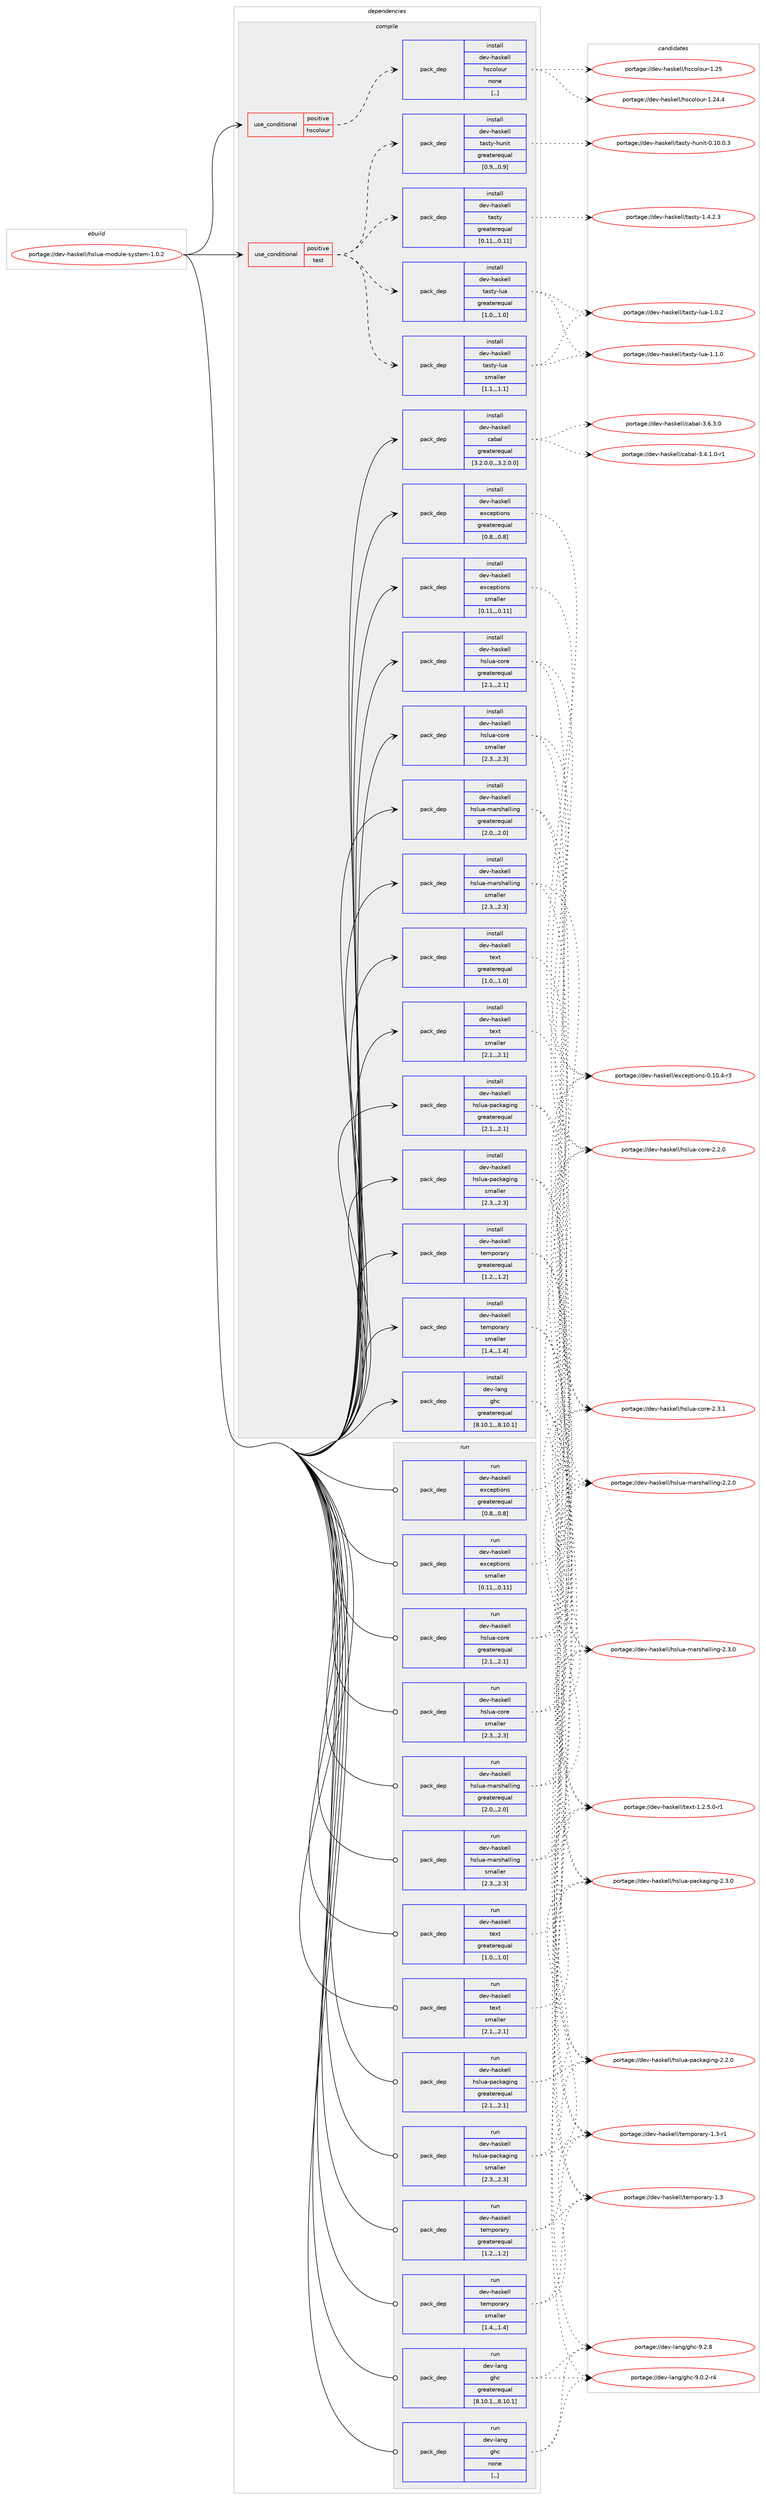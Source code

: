 digraph prolog {

# *************
# Graph options
# *************

newrank=true;
concentrate=true;
compound=true;
graph [rankdir=LR,fontname=Helvetica,fontsize=10,ranksep=1.5];#, ranksep=2.5, nodesep=0.2];
edge  [arrowhead=vee];
node  [fontname=Helvetica,fontsize=10];

# **********
# The ebuild
# **********

subgraph cluster_leftcol {
color=gray;
label=<<i>ebuild</i>>;
id [label="portage://dev-haskell/hslua-module-system-1.0.2", color=red, width=4, href="../dev-haskell/hslua-module-system-1.0.2.svg"];
}

# ****************
# The dependencies
# ****************

subgraph cluster_midcol {
color=gray;
label=<<i>dependencies</i>>;
subgraph cluster_compile {
fillcolor="#eeeeee";
style=filled;
label=<<i>compile</i>>;
subgraph cond20523 {
dependency81908 [label=<<TABLE BORDER="0" CELLBORDER="1" CELLSPACING="0" CELLPADDING="4"><TR><TD ROWSPAN="3" CELLPADDING="10">use_conditional</TD></TR><TR><TD>positive</TD></TR><TR><TD>hscolour</TD></TR></TABLE>>, shape=none, color=red];
subgraph pack60388 {
dependency81909 [label=<<TABLE BORDER="0" CELLBORDER="1" CELLSPACING="0" CELLPADDING="4" WIDTH="220"><TR><TD ROWSPAN="6" CELLPADDING="30">pack_dep</TD></TR><TR><TD WIDTH="110">install</TD></TR><TR><TD>dev-haskell</TD></TR><TR><TD>hscolour</TD></TR><TR><TD>none</TD></TR><TR><TD>[,,]</TD></TR></TABLE>>, shape=none, color=blue];
}
dependency81908:e -> dependency81909:w [weight=20,style="dashed",arrowhead="vee"];
}
id:e -> dependency81908:w [weight=20,style="solid",arrowhead="vee"];
subgraph cond20524 {
dependency81910 [label=<<TABLE BORDER="0" CELLBORDER="1" CELLSPACING="0" CELLPADDING="4"><TR><TD ROWSPAN="3" CELLPADDING="10">use_conditional</TD></TR><TR><TD>positive</TD></TR><TR><TD>test</TD></TR></TABLE>>, shape=none, color=red];
subgraph pack60389 {
dependency81911 [label=<<TABLE BORDER="0" CELLBORDER="1" CELLSPACING="0" CELLPADDING="4" WIDTH="220"><TR><TD ROWSPAN="6" CELLPADDING="30">pack_dep</TD></TR><TR><TD WIDTH="110">install</TD></TR><TR><TD>dev-haskell</TD></TR><TR><TD>tasty</TD></TR><TR><TD>greaterequal</TD></TR><TR><TD>[0.11,,,0.11]</TD></TR></TABLE>>, shape=none, color=blue];
}
dependency81910:e -> dependency81911:w [weight=20,style="dashed",arrowhead="vee"];
subgraph pack60390 {
dependency81912 [label=<<TABLE BORDER="0" CELLBORDER="1" CELLSPACING="0" CELLPADDING="4" WIDTH="220"><TR><TD ROWSPAN="6" CELLPADDING="30">pack_dep</TD></TR><TR><TD WIDTH="110">install</TD></TR><TR><TD>dev-haskell</TD></TR><TR><TD>tasty-hunit</TD></TR><TR><TD>greaterequal</TD></TR><TR><TD>[0.9,,,0.9]</TD></TR></TABLE>>, shape=none, color=blue];
}
dependency81910:e -> dependency81912:w [weight=20,style="dashed",arrowhead="vee"];
subgraph pack60391 {
dependency81913 [label=<<TABLE BORDER="0" CELLBORDER="1" CELLSPACING="0" CELLPADDING="4" WIDTH="220"><TR><TD ROWSPAN="6" CELLPADDING="30">pack_dep</TD></TR><TR><TD WIDTH="110">install</TD></TR><TR><TD>dev-haskell</TD></TR><TR><TD>tasty-lua</TD></TR><TR><TD>greaterequal</TD></TR><TR><TD>[1.0,,,1.0]</TD></TR></TABLE>>, shape=none, color=blue];
}
dependency81910:e -> dependency81913:w [weight=20,style="dashed",arrowhead="vee"];
subgraph pack60392 {
dependency81914 [label=<<TABLE BORDER="0" CELLBORDER="1" CELLSPACING="0" CELLPADDING="4" WIDTH="220"><TR><TD ROWSPAN="6" CELLPADDING="30">pack_dep</TD></TR><TR><TD WIDTH="110">install</TD></TR><TR><TD>dev-haskell</TD></TR><TR><TD>tasty-lua</TD></TR><TR><TD>smaller</TD></TR><TR><TD>[1.1,,,1.1]</TD></TR></TABLE>>, shape=none, color=blue];
}
dependency81910:e -> dependency81914:w [weight=20,style="dashed",arrowhead="vee"];
}
id:e -> dependency81910:w [weight=20,style="solid",arrowhead="vee"];
subgraph pack60393 {
dependency81915 [label=<<TABLE BORDER="0" CELLBORDER="1" CELLSPACING="0" CELLPADDING="4" WIDTH="220"><TR><TD ROWSPAN="6" CELLPADDING="30">pack_dep</TD></TR><TR><TD WIDTH="110">install</TD></TR><TR><TD>dev-haskell</TD></TR><TR><TD>cabal</TD></TR><TR><TD>greaterequal</TD></TR><TR><TD>[3.2.0.0,,,3.2.0.0]</TD></TR></TABLE>>, shape=none, color=blue];
}
id:e -> dependency81915:w [weight=20,style="solid",arrowhead="vee"];
subgraph pack60394 {
dependency81916 [label=<<TABLE BORDER="0" CELLBORDER="1" CELLSPACING="0" CELLPADDING="4" WIDTH="220"><TR><TD ROWSPAN="6" CELLPADDING="30">pack_dep</TD></TR><TR><TD WIDTH="110">install</TD></TR><TR><TD>dev-haskell</TD></TR><TR><TD>exceptions</TD></TR><TR><TD>greaterequal</TD></TR><TR><TD>[0.8,,,0.8]</TD></TR></TABLE>>, shape=none, color=blue];
}
id:e -> dependency81916:w [weight=20,style="solid",arrowhead="vee"];
subgraph pack60395 {
dependency81917 [label=<<TABLE BORDER="0" CELLBORDER="1" CELLSPACING="0" CELLPADDING="4" WIDTH="220"><TR><TD ROWSPAN="6" CELLPADDING="30">pack_dep</TD></TR><TR><TD WIDTH="110">install</TD></TR><TR><TD>dev-haskell</TD></TR><TR><TD>exceptions</TD></TR><TR><TD>smaller</TD></TR><TR><TD>[0.11,,,0.11]</TD></TR></TABLE>>, shape=none, color=blue];
}
id:e -> dependency81917:w [weight=20,style="solid",arrowhead="vee"];
subgraph pack60396 {
dependency81918 [label=<<TABLE BORDER="0" CELLBORDER="1" CELLSPACING="0" CELLPADDING="4" WIDTH="220"><TR><TD ROWSPAN="6" CELLPADDING="30">pack_dep</TD></TR><TR><TD WIDTH="110">install</TD></TR><TR><TD>dev-haskell</TD></TR><TR><TD>hslua-core</TD></TR><TR><TD>greaterequal</TD></TR><TR><TD>[2.1,,,2.1]</TD></TR></TABLE>>, shape=none, color=blue];
}
id:e -> dependency81918:w [weight=20,style="solid",arrowhead="vee"];
subgraph pack60397 {
dependency81919 [label=<<TABLE BORDER="0" CELLBORDER="1" CELLSPACING="0" CELLPADDING="4" WIDTH="220"><TR><TD ROWSPAN="6" CELLPADDING="30">pack_dep</TD></TR><TR><TD WIDTH="110">install</TD></TR><TR><TD>dev-haskell</TD></TR><TR><TD>hslua-core</TD></TR><TR><TD>smaller</TD></TR><TR><TD>[2.3,,,2.3]</TD></TR></TABLE>>, shape=none, color=blue];
}
id:e -> dependency81919:w [weight=20,style="solid",arrowhead="vee"];
subgraph pack60398 {
dependency81920 [label=<<TABLE BORDER="0" CELLBORDER="1" CELLSPACING="0" CELLPADDING="4" WIDTH="220"><TR><TD ROWSPAN="6" CELLPADDING="30">pack_dep</TD></TR><TR><TD WIDTH="110">install</TD></TR><TR><TD>dev-haskell</TD></TR><TR><TD>hslua-marshalling</TD></TR><TR><TD>greaterequal</TD></TR><TR><TD>[2.0,,,2.0]</TD></TR></TABLE>>, shape=none, color=blue];
}
id:e -> dependency81920:w [weight=20,style="solid",arrowhead="vee"];
subgraph pack60399 {
dependency81921 [label=<<TABLE BORDER="0" CELLBORDER="1" CELLSPACING="0" CELLPADDING="4" WIDTH="220"><TR><TD ROWSPAN="6" CELLPADDING="30">pack_dep</TD></TR><TR><TD WIDTH="110">install</TD></TR><TR><TD>dev-haskell</TD></TR><TR><TD>hslua-marshalling</TD></TR><TR><TD>smaller</TD></TR><TR><TD>[2.3,,,2.3]</TD></TR></TABLE>>, shape=none, color=blue];
}
id:e -> dependency81921:w [weight=20,style="solid",arrowhead="vee"];
subgraph pack60400 {
dependency81922 [label=<<TABLE BORDER="0" CELLBORDER="1" CELLSPACING="0" CELLPADDING="4" WIDTH="220"><TR><TD ROWSPAN="6" CELLPADDING="30">pack_dep</TD></TR><TR><TD WIDTH="110">install</TD></TR><TR><TD>dev-haskell</TD></TR><TR><TD>hslua-packaging</TD></TR><TR><TD>greaterequal</TD></TR><TR><TD>[2.1,,,2.1]</TD></TR></TABLE>>, shape=none, color=blue];
}
id:e -> dependency81922:w [weight=20,style="solid",arrowhead="vee"];
subgraph pack60401 {
dependency81923 [label=<<TABLE BORDER="0" CELLBORDER="1" CELLSPACING="0" CELLPADDING="4" WIDTH="220"><TR><TD ROWSPAN="6" CELLPADDING="30">pack_dep</TD></TR><TR><TD WIDTH="110">install</TD></TR><TR><TD>dev-haskell</TD></TR><TR><TD>hslua-packaging</TD></TR><TR><TD>smaller</TD></TR><TR><TD>[2.3,,,2.3]</TD></TR></TABLE>>, shape=none, color=blue];
}
id:e -> dependency81923:w [weight=20,style="solid",arrowhead="vee"];
subgraph pack60402 {
dependency81924 [label=<<TABLE BORDER="0" CELLBORDER="1" CELLSPACING="0" CELLPADDING="4" WIDTH="220"><TR><TD ROWSPAN="6" CELLPADDING="30">pack_dep</TD></TR><TR><TD WIDTH="110">install</TD></TR><TR><TD>dev-haskell</TD></TR><TR><TD>temporary</TD></TR><TR><TD>greaterequal</TD></TR><TR><TD>[1.2,,,1.2]</TD></TR></TABLE>>, shape=none, color=blue];
}
id:e -> dependency81924:w [weight=20,style="solid",arrowhead="vee"];
subgraph pack60403 {
dependency81925 [label=<<TABLE BORDER="0" CELLBORDER="1" CELLSPACING="0" CELLPADDING="4" WIDTH="220"><TR><TD ROWSPAN="6" CELLPADDING="30">pack_dep</TD></TR><TR><TD WIDTH="110">install</TD></TR><TR><TD>dev-haskell</TD></TR><TR><TD>temporary</TD></TR><TR><TD>smaller</TD></TR><TR><TD>[1.4,,,1.4]</TD></TR></TABLE>>, shape=none, color=blue];
}
id:e -> dependency81925:w [weight=20,style="solid",arrowhead="vee"];
subgraph pack60404 {
dependency81926 [label=<<TABLE BORDER="0" CELLBORDER="1" CELLSPACING="0" CELLPADDING="4" WIDTH="220"><TR><TD ROWSPAN="6" CELLPADDING="30">pack_dep</TD></TR><TR><TD WIDTH="110">install</TD></TR><TR><TD>dev-haskell</TD></TR><TR><TD>text</TD></TR><TR><TD>greaterequal</TD></TR><TR><TD>[1.0,,,1.0]</TD></TR></TABLE>>, shape=none, color=blue];
}
id:e -> dependency81926:w [weight=20,style="solid",arrowhead="vee"];
subgraph pack60405 {
dependency81927 [label=<<TABLE BORDER="0" CELLBORDER="1" CELLSPACING="0" CELLPADDING="4" WIDTH="220"><TR><TD ROWSPAN="6" CELLPADDING="30">pack_dep</TD></TR><TR><TD WIDTH="110">install</TD></TR><TR><TD>dev-haskell</TD></TR><TR><TD>text</TD></TR><TR><TD>smaller</TD></TR><TR><TD>[2.1,,,2.1]</TD></TR></TABLE>>, shape=none, color=blue];
}
id:e -> dependency81927:w [weight=20,style="solid",arrowhead="vee"];
subgraph pack60406 {
dependency81928 [label=<<TABLE BORDER="0" CELLBORDER="1" CELLSPACING="0" CELLPADDING="4" WIDTH="220"><TR><TD ROWSPAN="6" CELLPADDING="30">pack_dep</TD></TR><TR><TD WIDTH="110">install</TD></TR><TR><TD>dev-lang</TD></TR><TR><TD>ghc</TD></TR><TR><TD>greaterequal</TD></TR><TR><TD>[8.10.1,,,8.10.1]</TD></TR></TABLE>>, shape=none, color=blue];
}
id:e -> dependency81928:w [weight=20,style="solid",arrowhead="vee"];
}
subgraph cluster_compileandrun {
fillcolor="#eeeeee";
style=filled;
label=<<i>compile and run</i>>;
}
subgraph cluster_run {
fillcolor="#eeeeee";
style=filled;
label=<<i>run</i>>;
subgraph pack60407 {
dependency81929 [label=<<TABLE BORDER="0" CELLBORDER="1" CELLSPACING="0" CELLPADDING="4" WIDTH="220"><TR><TD ROWSPAN="6" CELLPADDING="30">pack_dep</TD></TR><TR><TD WIDTH="110">run</TD></TR><TR><TD>dev-haskell</TD></TR><TR><TD>exceptions</TD></TR><TR><TD>greaterequal</TD></TR><TR><TD>[0.8,,,0.8]</TD></TR></TABLE>>, shape=none, color=blue];
}
id:e -> dependency81929:w [weight=20,style="solid",arrowhead="odot"];
subgraph pack60408 {
dependency81930 [label=<<TABLE BORDER="0" CELLBORDER="1" CELLSPACING="0" CELLPADDING="4" WIDTH="220"><TR><TD ROWSPAN="6" CELLPADDING="30">pack_dep</TD></TR><TR><TD WIDTH="110">run</TD></TR><TR><TD>dev-haskell</TD></TR><TR><TD>exceptions</TD></TR><TR><TD>smaller</TD></TR><TR><TD>[0.11,,,0.11]</TD></TR></TABLE>>, shape=none, color=blue];
}
id:e -> dependency81930:w [weight=20,style="solid",arrowhead="odot"];
subgraph pack60409 {
dependency81931 [label=<<TABLE BORDER="0" CELLBORDER="1" CELLSPACING="0" CELLPADDING="4" WIDTH="220"><TR><TD ROWSPAN="6" CELLPADDING="30">pack_dep</TD></TR><TR><TD WIDTH="110">run</TD></TR><TR><TD>dev-haskell</TD></TR><TR><TD>hslua-core</TD></TR><TR><TD>greaterequal</TD></TR><TR><TD>[2.1,,,2.1]</TD></TR></TABLE>>, shape=none, color=blue];
}
id:e -> dependency81931:w [weight=20,style="solid",arrowhead="odot"];
subgraph pack60410 {
dependency81932 [label=<<TABLE BORDER="0" CELLBORDER="1" CELLSPACING="0" CELLPADDING="4" WIDTH="220"><TR><TD ROWSPAN="6" CELLPADDING="30">pack_dep</TD></TR><TR><TD WIDTH="110">run</TD></TR><TR><TD>dev-haskell</TD></TR><TR><TD>hslua-core</TD></TR><TR><TD>smaller</TD></TR><TR><TD>[2.3,,,2.3]</TD></TR></TABLE>>, shape=none, color=blue];
}
id:e -> dependency81932:w [weight=20,style="solid",arrowhead="odot"];
subgraph pack60411 {
dependency81933 [label=<<TABLE BORDER="0" CELLBORDER="1" CELLSPACING="0" CELLPADDING="4" WIDTH="220"><TR><TD ROWSPAN="6" CELLPADDING="30">pack_dep</TD></TR><TR><TD WIDTH="110">run</TD></TR><TR><TD>dev-haskell</TD></TR><TR><TD>hslua-marshalling</TD></TR><TR><TD>greaterequal</TD></TR><TR><TD>[2.0,,,2.0]</TD></TR></TABLE>>, shape=none, color=blue];
}
id:e -> dependency81933:w [weight=20,style="solid",arrowhead="odot"];
subgraph pack60412 {
dependency81934 [label=<<TABLE BORDER="0" CELLBORDER="1" CELLSPACING="0" CELLPADDING="4" WIDTH="220"><TR><TD ROWSPAN="6" CELLPADDING="30">pack_dep</TD></TR><TR><TD WIDTH="110">run</TD></TR><TR><TD>dev-haskell</TD></TR><TR><TD>hslua-marshalling</TD></TR><TR><TD>smaller</TD></TR><TR><TD>[2.3,,,2.3]</TD></TR></TABLE>>, shape=none, color=blue];
}
id:e -> dependency81934:w [weight=20,style="solid",arrowhead="odot"];
subgraph pack60413 {
dependency81935 [label=<<TABLE BORDER="0" CELLBORDER="1" CELLSPACING="0" CELLPADDING="4" WIDTH="220"><TR><TD ROWSPAN="6" CELLPADDING="30">pack_dep</TD></TR><TR><TD WIDTH="110">run</TD></TR><TR><TD>dev-haskell</TD></TR><TR><TD>hslua-packaging</TD></TR><TR><TD>greaterequal</TD></TR><TR><TD>[2.1,,,2.1]</TD></TR></TABLE>>, shape=none, color=blue];
}
id:e -> dependency81935:w [weight=20,style="solid",arrowhead="odot"];
subgraph pack60414 {
dependency81936 [label=<<TABLE BORDER="0" CELLBORDER="1" CELLSPACING="0" CELLPADDING="4" WIDTH="220"><TR><TD ROWSPAN="6" CELLPADDING="30">pack_dep</TD></TR><TR><TD WIDTH="110">run</TD></TR><TR><TD>dev-haskell</TD></TR><TR><TD>hslua-packaging</TD></TR><TR><TD>smaller</TD></TR><TR><TD>[2.3,,,2.3]</TD></TR></TABLE>>, shape=none, color=blue];
}
id:e -> dependency81936:w [weight=20,style="solid",arrowhead="odot"];
subgraph pack60415 {
dependency81937 [label=<<TABLE BORDER="0" CELLBORDER="1" CELLSPACING="0" CELLPADDING="4" WIDTH="220"><TR><TD ROWSPAN="6" CELLPADDING="30">pack_dep</TD></TR><TR><TD WIDTH="110">run</TD></TR><TR><TD>dev-haskell</TD></TR><TR><TD>temporary</TD></TR><TR><TD>greaterequal</TD></TR><TR><TD>[1.2,,,1.2]</TD></TR></TABLE>>, shape=none, color=blue];
}
id:e -> dependency81937:w [weight=20,style="solid",arrowhead="odot"];
subgraph pack60416 {
dependency81938 [label=<<TABLE BORDER="0" CELLBORDER="1" CELLSPACING="0" CELLPADDING="4" WIDTH="220"><TR><TD ROWSPAN="6" CELLPADDING="30">pack_dep</TD></TR><TR><TD WIDTH="110">run</TD></TR><TR><TD>dev-haskell</TD></TR><TR><TD>temporary</TD></TR><TR><TD>smaller</TD></TR><TR><TD>[1.4,,,1.4]</TD></TR></TABLE>>, shape=none, color=blue];
}
id:e -> dependency81938:w [weight=20,style="solid",arrowhead="odot"];
subgraph pack60417 {
dependency81939 [label=<<TABLE BORDER="0" CELLBORDER="1" CELLSPACING="0" CELLPADDING="4" WIDTH="220"><TR><TD ROWSPAN="6" CELLPADDING="30">pack_dep</TD></TR><TR><TD WIDTH="110">run</TD></TR><TR><TD>dev-haskell</TD></TR><TR><TD>text</TD></TR><TR><TD>greaterequal</TD></TR><TR><TD>[1.0,,,1.0]</TD></TR></TABLE>>, shape=none, color=blue];
}
id:e -> dependency81939:w [weight=20,style="solid",arrowhead="odot"];
subgraph pack60418 {
dependency81940 [label=<<TABLE BORDER="0" CELLBORDER="1" CELLSPACING="0" CELLPADDING="4" WIDTH="220"><TR><TD ROWSPAN="6" CELLPADDING="30">pack_dep</TD></TR><TR><TD WIDTH="110">run</TD></TR><TR><TD>dev-haskell</TD></TR><TR><TD>text</TD></TR><TR><TD>smaller</TD></TR><TR><TD>[2.1,,,2.1]</TD></TR></TABLE>>, shape=none, color=blue];
}
id:e -> dependency81940:w [weight=20,style="solid",arrowhead="odot"];
subgraph pack60419 {
dependency81941 [label=<<TABLE BORDER="0" CELLBORDER="1" CELLSPACING="0" CELLPADDING="4" WIDTH="220"><TR><TD ROWSPAN="6" CELLPADDING="30">pack_dep</TD></TR><TR><TD WIDTH="110">run</TD></TR><TR><TD>dev-lang</TD></TR><TR><TD>ghc</TD></TR><TR><TD>greaterequal</TD></TR><TR><TD>[8.10.1,,,8.10.1]</TD></TR></TABLE>>, shape=none, color=blue];
}
id:e -> dependency81941:w [weight=20,style="solid",arrowhead="odot"];
subgraph pack60420 {
dependency81942 [label=<<TABLE BORDER="0" CELLBORDER="1" CELLSPACING="0" CELLPADDING="4" WIDTH="220"><TR><TD ROWSPAN="6" CELLPADDING="30">pack_dep</TD></TR><TR><TD WIDTH="110">run</TD></TR><TR><TD>dev-lang</TD></TR><TR><TD>ghc</TD></TR><TR><TD>none</TD></TR><TR><TD>[,,]</TD></TR></TABLE>>, shape=none, color=blue];
}
id:e -> dependency81942:w [weight=20,style="solid",arrowhead="odot"];
}
}

# **************
# The candidates
# **************

subgraph cluster_choices {
rank=same;
color=gray;
label=<<i>candidates</i>>;

subgraph choice60388 {
color=black;
nodesep=1;
choice100101118451049711510710110810847104115991111081111171144549465053 [label="portage://dev-haskell/hscolour-1.25", color=red, width=4,href="../dev-haskell/hscolour-1.25.svg"];
choice1001011184510497115107101108108471041159911110811111711445494650524652 [label="portage://dev-haskell/hscolour-1.24.4", color=red, width=4,href="../dev-haskell/hscolour-1.24.4.svg"];
dependency81909:e -> choice100101118451049711510710110810847104115991111081111171144549465053:w [style=dotted,weight="100"];
dependency81909:e -> choice1001011184510497115107101108108471041159911110811111711445494650524652:w [style=dotted,weight="100"];
}
subgraph choice60389 {
color=black;
nodesep=1;
choice100101118451049711510710110810847116971151161214549465246504651 [label="portage://dev-haskell/tasty-1.4.2.3", color=red, width=4,href="../dev-haskell/tasty-1.4.2.3.svg"];
dependency81911:e -> choice100101118451049711510710110810847116971151161214549465246504651:w [style=dotted,weight="100"];
}
subgraph choice60390 {
color=black;
nodesep=1;
choice1001011184510497115107101108108471169711511612145104117110105116454846494846484651 [label="portage://dev-haskell/tasty-hunit-0.10.0.3", color=red, width=4,href="../dev-haskell/tasty-hunit-0.10.0.3.svg"];
dependency81912:e -> choice1001011184510497115107101108108471169711511612145104117110105116454846494846484651:w [style=dotted,weight="100"];
}
subgraph choice60391 {
color=black;
nodesep=1;
choice100101118451049711510710110810847116971151161214510811797454946494648 [label="portage://dev-haskell/tasty-lua-1.1.0", color=red, width=4,href="../dev-haskell/tasty-lua-1.1.0.svg"];
choice100101118451049711510710110810847116971151161214510811797454946484650 [label="portage://dev-haskell/tasty-lua-1.0.2", color=red, width=4,href="../dev-haskell/tasty-lua-1.0.2.svg"];
dependency81913:e -> choice100101118451049711510710110810847116971151161214510811797454946494648:w [style=dotted,weight="100"];
dependency81913:e -> choice100101118451049711510710110810847116971151161214510811797454946484650:w [style=dotted,weight="100"];
}
subgraph choice60392 {
color=black;
nodesep=1;
choice100101118451049711510710110810847116971151161214510811797454946494648 [label="portage://dev-haskell/tasty-lua-1.1.0", color=red, width=4,href="../dev-haskell/tasty-lua-1.1.0.svg"];
choice100101118451049711510710110810847116971151161214510811797454946484650 [label="portage://dev-haskell/tasty-lua-1.0.2", color=red, width=4,href="../dev-haskell/tasty-lua-1.0.2.svg"];
dependency81914:e -> choice100101118451049711510710110810847116971151161214510811797454946494648:w [style=dotted,weight="100"];
dependency81914:e -> choice100101118451049711510710110810847116971151161214510811797454946484650:w [style=dotted,weight="100"];
}
subgraph choice60393 {
color=black;
nodesep=1;
choice100101118451049711510710110810847999798971084551465446514648 [label="portage://dev-haskell/cabal-3.6.3.0", color=red, width=4,href="../dev-haskell/cabal-3.6.3.0.svg"];
choice1001011184510497115107101108108479997989710845514652464946484511449 [label="portage://dev-haskell/cabal-3.4.1.0-r1", color=red, width=4,href="../dev-haskell/cabal-3.4.1.0-r1.svg"];
dependency81915:e -> choice100101118451049711510710110810847999798971084551465446514648:w [style=dotted,weight="100"];
dependency81915:e -> choice1001011184510497115107101108108479997989710845514652464946484511449:w [style=dotted,weight="100"];
}
subgraph choice60394 {
color=black;
nodesep=1;
choice10010111845104971151071011081084710112099101112116105111110115454846494846524511451 [label="portage://dev-haskell/exceptions-0.10.4-r3", color=red, width=4,href="../dev-haskell/exceptions-0.10.4-r3.svg"];
dependency81916:e -> choice10010111845104971151071011081084710112099101112116105111110115454846494846524511451:w [style=dotted,weight="100"];
}
subgraph choice60395 {
color=black;
nodesep=1;
choice10010111845104971151071011081084710112099101112116105111110115454846494846524511451 [label="portage://dev-haskell/exceptions-0.10.4-r3", color=red, width=4,href="../dev-haskell/exceptions-0.10.4-r3.svg"];
dependency81917:e -> choice10010111845104971151071011081084710112099101112116105111110115454846494846524511451:w [style=dotted,weight="100"];
}
subgraph choice60396 {
color=black;
nodesep=1;
choice100101118451049711510710110810847104115108117974599111114101455046514649 [label="portage://dev-haskell/hslua-core-2.3.1", color=red, width=4,href="../dev-haskell/hslua-core-2.3.1.svg"];
choice100101118451049711510710110810847104115108117974599111114101455046504648 [label="portage://dev-haskell/hslua-core-2.2.0", color=red, width=4,href="../dev-haskell/hslua-core-2.2.0.svg"];
dependency81918:e -> choice100101118451049711510710110810847104115108117974599111114101455046514649:w [style=dotted,weight="100"];
dependency81918:e -> choice100101118451049711510710110810847104115108117974599111114101455046504648:w [style=dotted,weight="100"];
}
subgraph choice60397 {
color=black;
nodesep=1;
choice100101118451049711510710110810847104115108117974599111114101455046514649 [label="portage://dev-haskell/hslua-core-2.3.1", color=red, width=4,href="../dev-haskell/hslua-core-2.3.1.svg"];
choice100101118451049711510710110810847104115108117974599111114101455046504648 [label="portage://dev-haskell/hslua-core-2.2.0", color=red, width=4,href="../dev-haskell/hslua-core-2.2.0.svg"];
dependency81919:e -> choice100101118451049711510710110810847104115108117974599111114101455046514649:w [style=dotted,weight="100"];
dependency81919:e -> choice100101118451049711510710110810847104115108117974599111114101455046504648:w [style=dotted,weight="100"];
}
subgraph choice60398 {
color=black;
nodesep=1;
choice10010111845104971151071011081084710411510811797451099711411510497108108105110103455046514648 [label="portage://dev-haskell/hslua-marshalling-2.3.0", color=red, width=4,href="../dev-haskell/hslua-marshalling-2.3.0.svg"];
choice10010111845104971151071011081084710411510811797451099711411510497108108105110103455046504648 [label="portage://dev-haskell/hslua-marshalling-2.2.0", color=red, width=4,href="../dev-haskell/hslua-marshalling-2.2.0.svg"];
dependency81920:e -> choice10010111845104971151071011081084710411510811797451099711411510497108108105110103455046514648:w [style=dotted,weight="100"];
dependency81920:e -> choice10010111845104971151071011081084710411510811797451099711411510497108108105110103455046504648:w [style=dotted,weight="100"];
}
subgraph choice60399 {
color=black;
nodesep=1;
choice10010111845104971151071011081084710411510811797451099711411510497108108105110103455046514648 [label="portage://dev-haskell/hslua-marshalling-2.3.0", color=red, width=4,href="../dev-haskell/hslua-marshalling-2.3.0.svg"];
choice10010111845104971151071011081084710411510811797451099711411510497108108105110103455046504648 [label="portage://dev-haskell/hslua-marshalling-2.2.0", color=red, width=4,href="../dev-haskell/hslua-marshalling-2.2.0.svg"];
dependency81921:e -> choice10010111845104971151071011081084710411510811797451099711411510497108108105110103455046514648:w [style=dotted,weight="100"];
dependency81921:e -> choice10010111845104971151071011081084710411510811797451099711411510497108108105110103455046504648:w [style=dotted,weight="100"];
}
subgraph choice60400 {
color=black;
nodesep=1;
choice1001011184510497115107101108108471041151081179745112979910797103105110103455046514648 [label="portage://dev-haskell/hslua-packaging-2.3.0", color=red, width=4,href="../dev-haskell/hslua-packaging-2.3.0.svg"];
choice1001011184510497115107101108108471041151081179745112979910797103105110103455046504648 [label="portage://dev-haskell/hslua-packaging-2.2.0", color=red, width=4,href="../dev-haskell/hslua-packaging-2.2.0.svg"];
dependency81922:e -> choice1001011184510497115107101108108471041151081179745112979910797103105110103455046514648:w [style=dotted,weight="100"];
dependency81922:e -> choice1001011184510497115107101108108471041151081179745112979910797103105110103455046504648:w [style=dotted,weight="100"];
}
subgraph choice60401 {
color=black;
nodesep=1;
choice1001011184510497115107101108108471041151081179745112979910797103105110103455046514648 [label="portage://dev-haskell/hslua-packaging-2.3.0", color=red, width=4,href="../dev-haskell/hslua-packaging-2.3.0.svg"];
choice1001011184510497115107101108108471041151081179745112979910797103105110103455046504648 [label="portage://dev-haskell/hslua-packaging-2.2.0", color=red, width=4,href="../dev-haskell/hslua-packaging-2.2.0.svg"];
dependency81923:e -> choice1001011184510497115107101108108471041151081179745112979910797103105110103455046514648:w [style=dotted,weight="100"];
dependency81923:e -> choice1001011184510497115107101108108471041151081179745112979910797103105110103455046504648:w [style=dotted,weight="100"];
}
subgraph choice60402 {
color=black;
nodesep=1;
choice10010111845104971151071011081084711610110911211111497114121454946514511449 [label="portage://dev-haskell/temporary-1.3-r1", color=red, width=4,href="../dev-haskell/temporary-1.3-r1.svg"];
choice1001011184510497115107101108108471161011091121111149711412145494651 [label="portage://dev-haskell/temporary-1.3", color=red, width=4,href="../dev-haskell/temporary-1.3.svg"];
dependency81924:e -> choice10010111845104971151071011081084711610110911211111497114121454946514511449:w [style=dotted,weight="100"];
dependency81924:e -> choice1001011184510497115107101108108471161011091121111149711412145494651:w [style=dotted,weight="100"];
}
subgraph choice60403 {
color=black;
nodesep=1;
choice10010111845104971151071011081084711610110911211111497114121454946514511449 [label="portage://dev-haskell/temporary-1.3-r1", color=red, width=4,href="../dev-haskell/temporary-1.3-r1.svg"];
choice1001011184510497115107101108108471161011091121111149711412145494651 [label="portage://dev-haskell/temporary-1.3", color=red, width=4,href="../dev-haskell/temporary-1.3.svg"];
dependency81925:e -> choice10010111845104971151071011081084711610110911211111497114121454946514511449:w [style=dotted,weight="100"];
dependency81925:e -> choice1001011184510497115107101108108471161011091121111149711412145494651:w [style=dotted,weight="100"];
}
subgraph choice60404 {
color=black;
nodesep=1;
choice10010111845104971151071011081084711610112011645494650465346484511449 [label="portage://dev-haskell/text-1.2.5.0-r1", color=red, width=4,href="../dev-haskell/text-1.2.5.0-r1.svg"];
dependency81926:e -> choice10010111845104971151071011081084711610112011645494650465346484511449:w [style=dotted,weight="100"];
}
subgraph choice60405 {
color=black;
nodesep=1;
choice10010111845104971151071011081084711610112011645494650465346484511449 [label="portage://dev-haskell/text-1.2.5.0-r1", color=red, width=4,href="../dev-haskell/text-1.2.5.0-r1.svg"];
dependency81927:e -> choice10010111845104971151071011081084711610112011645494650465346484511449:w [style=dotted,weight="100"];
}
subgraph choice60406 {
color=black;
nodesep=1;
choice10010111845108971101034710310499455746504656 [label="portage://dev-lang/ghc-9.2.8", color=red, width=4,href="../dev-lang/ghc-9.2.8.svg"];
choice100101118451089711010347103104994557464846504511452 [label="portage://dev-lang/ghc-9.0.2-r4", color=red, width=4,href="../dev-lang/ghc-9.0.2-r4.svg"];
dependency81928:e -> choice10010111845108971101034710310499455746504656:w [style=dotted,weight="100"];
dependency81928:e -> choice100101118451089711010347103104994557464846504511452:w [style=dotted,weight="100"];
}
subgraph choice60407 {
color=black;
nodesep=1;
choice10010111845104971151071011081084710112099101112116105111110115454846494846524511451 [label="portage://dev-haskell/exceptions-0.10.4-r3", color=red, width=4,href="../dev-haskell/exceptions-0.10.4-r3.svg"];
dependency81929:e -> choice10010111845104971151071011081084710112099101112116105111110115454846494846524511451:w [style=dotted,weight="100"];
}
subgraph choice60408 {
color=black;
nodesep=1;
choice10010111845104971151071011081084710112099101112116105111110115454846494846524511451 [label="portage://dev-haskell/exceptions-0.10.4-r3", color=red, width=4,href="../dev-haskell/exceptions-0.10.4-r3.svg"];
dependency81930:e -> choice10010111845104971151071011081084710112099101112116105111110115454846494846524511451:w [style=dotted,weight="100"];
}
subgraph choice60409 {
color=black;
nodesep=1;
choice100101118451049711510710110810847104115108117974599111114101455046514649 [label="portage://dev-haskell/hslua-core-2.3.1", color=red, width=4,href="../dev-haskell/hslua-core-2.3.1.svg"];
choice100101118451049711510710110810847104115108117974599111114101455046504648 [label="portage://dev-haskell/hslua-core-2.2.0", color=red, width=4,href="../dev-haskell/hslua-core-2.2.0.svg"];
dependency81931:e -> choice100101118451049711510710110810847104115108117974599111114101455046514649:w [style=dotted,weight="100"];
dependency81931:e -> choice100101118451049711510710110810847104115108117974599111114101455046504648:w [style=dotted,weight="100"];
}
subgraph choice60410 {
color=black;
nodesep=1;
choice100101118451049711510710110810847104115108117974599111114101455046514649 [label="portage://dev-haskell/hslua-core-2.3.1", color=red, width=4,href="../dev-haskell/hslua-core-2.3.1.svg"];
choice100101118451049711510710110810847104115108117974599111114101455046504648 [label="portage://dev-haskell/hslua-core-2.2.0", color=red, width=4,href="../dev-haskell/hslua-core-2.2.0.svg"];
dependency81932:e -> choice100101118451049711510710110810847104115108117974599111114101455046514649:w [style=dotted,weight="100"];
dependency81932:e -> choice100101118451049711510710110810847104115108117974599111114101455046504648:w [style=dotted,weight="100"];
}
subgraph choice60411 {
color=black;
nodesep=1;
choice10010111845104971151071011081084710411510811797451099711411510497108108105110103455046514648 [label="portage://dev-haskell/hslua-marshalling-2.3.0", color=red, width=4,href="../dev-haskell/hslua-marshalling-2.3.0.svg"];
choice10010111845104971151071011081084710411510811797451099711411510497108108105110103455046504648 [label="portage://dev-haskell/hslua-marshalling-2.2.0", color=red, width=4,href="../dev-haskell/hslua-marshalling-2.2.0.svg"];
dependency81933:e -> choice10010111845104971151071011081084710411510811797451099711411510497108108105110103455046514648:w [style=dotted,weight="100"];
dependency81933:e -> choice10010111845104971151071011081084710411510811797451099711411510497108108105110103455046504648:w [style=dotted,weight="100"];
}
subgraph choice60412 {
color=black;
nodesep=1;
choice10010111845104971151071011081084710411510811797451099711411510497108108105110103455046514648 [label="portage://dev-haskell/hslua-marshalling-2.3.0", color=red, width=4,href="../dev-haskell/hslua-marshalling-2.3.0.svg"];
choice10010111845104971151071011081084710411510811797451099711411510497108108105110103455046504648 [label="portage://dev-haskell/hslua-marshalling-2.2.0", color=red, width=4,href="../dev-haskell/hslua-marshalling-2.2.0.svg"];
dependency81934:e -> choice10010111845104971151071011081084710411510811797451099711411510497108108105110103455046514648:w [style=dotted,weight="100"];
dependency81934:e -> choice10010111845104971151071011081084710411510811797451099711411510497108108105110103455046504648:w [style=dotted,weight="100"];
}
subgraph choice60413 {
color=black;
nodesep=1;
choice1001011184510497115107101108108471041151081179745112979910797103105110103455046514648 [label="portage://dev-haskell/hslua-packaging-2.3.0", color=red, width=4,href="../dev-haskell/hslua-packaging-2.3.0.svg"];
choice1001011184510497115107101108108471041151081179745112979910797103105110103455046504648 [label="portage://dev-haskell/hslua-packaging-2.2.0", color=red, width=4,href="../dev-haskell/hslua-packaging-2.2.0.svg"];
dependency81935:e -> choice1001011184510497115107101108108471041151081179745112979910797103105110103455046514648:w [style=dotted,weight="100"];
dependency81935:e -> choice1001011184510497115107101108108471041151081179745112979910797103105110103455046504648:w [style=dotted,weight="100"];
}
subgraph choice60414 {
color=black;
nodesep=1;
choice1001011184510497115107101108108471041151081179745112979910797103105110103455046514648 [label="portage://dev-haskell/hslua-packaging-2.3.0", color=red, width=4,href="../dev-haskell/hslua-packaging-2.3.0.svg"];
choice1001011184510497115107101108108471041151081179745112979910797103105110103455046504648 [label="portage://dev-haskell/hslua-packaging-2.2.0", color=red, width=4,href="../dev-haskell/hslua-packaging-2.2.0.svg"];
dependency81936:e -> choice1001011184510497115107101108108471041151081179745112979910797103105110103455046514648:w [style=dotted,weight="100"];
dependency81936:e -> choice1001011184510497115107101108108471041151081179745112979910797103105110103455046504648:w [style=dotted,weight="100"];
}
subgraph choice60415 {
color=black;
nodesep=1;
choice10010111845104971151071011081084711610110911211111497114121454946514511449 [label="portage://dev-haskell/temporary-1.3-r1", color=red, width=4,href="../dev-haskell/temporary-1.3-r1.svg"];
choice1001011184510497115107101108108471161011091121111149711412145494651 [label="portage://dev-haskell/temporary-1.3", color=red, width=4,href="../dev-haskell/temporary-1.3.svg"];
dependency81937:e -> choice10010111845104971151071011081084711610110911211111497114121454946514511449:w [style=dotted,weight="100"];
dependency81937:e -> choice1001011184510497115107101108108471161011091121111149711412145494651:w [style=dotted,weight="100"];
}
subgraph choice60416 {
color=black;
nodesep=1;
choice10010111845104971151071011081084711610110911211111497114121454946514511449 [label="portage://dev-haskell/temporary-1.3-r1", color=red, width=4,href="../dev-haskell/temporary-1.3-r1.svg"];
choice1001011184510497115107101108108471161011091121111149711412145494651 [label="portage://dev-haskell/temporary-1.3", color=red, width=4,href="../dev-haskell/temporary-1.3.svg"];
dependency81938:e -> choice10010111845104971151071011081084711610110911211111497114121454946514511449:w [style=dotted,weight="100"];
dependency81938:e -> choice1001011184510497115107101108108471161011091121111149711412145494651:w [style=dotted,weight="100"];
}
subgraph choice60417 {
color=black;
nodesep=1;
choice10010111845104971151071011081084711610112011645494650465346484511449 [label="portage://dev-haskell/text-1.2.5.0-r1", color=red, width=4,href="../dev-haskell/text-1.2.5.0-r1.svg"];
dependency81939:e -> choice10010111845104971151071011081084711610112011645494650465346484511449:w [style=dotted,weight="100"];
}
subgraph choice60418 {
color=black;
nodesep=1;
choice10010111845104971151071011081084711610112011645494650465346484511449 [label="portage://dev-haskell/text-1.2.5.0-r1", color=red, width=4,href="../dev-haskell/text-1.2.5.0-r1.svg"];
dependency81940:e -> choice10010111845104971151071011081084711610112011645494650465346484511449:w [style=dotted,weight="100"];
}
subgraph choice60419 {
color=black;
nodesep=1;
choice10010111845108971101034710310499455746504656 [label="portage://dev-lang/ghc-9.2.8", color=red, width=4,href="../dev-lang/ghc-9.2.8.svg"];
choice100101118451089711010347103104994557464846504511452 [label="portage://dev-lang/ghc-9.0.2-r4", color=red, width=4,href="../dev-lang/ghc-9.0.2-r4.svg"];
dependency81941:e -> choice10010111845108971101034710310499455746504656:w [style=dotted,weight="100"];
dependency81941:e -> choice100101118451089711010347103104994557464846504511452:w [style=dotted,weight="100"];
}
subgraph choice60420 {
color=black;
nodesep=1;
choice10010111845108971101034710310499455746504656 [label="portage://dev-lang/ghc-9.2.8", color=red, width=4,href="../dev-lang/ghc-9.2.8.svg"];
choice100101118451089711010347103104994557464846504511452 [label="portage://dev-lang/ghc-9.0.2-r4", color=red, width=4,href="../dev-lang/ghc-9.0.2-r4.svg"];
dependency81942:e -> choice10010111845108971101034710310499455746504656:w [style=dotted,weight="100"];
dependency81942:e -> choice100101118451089711010347103104994557464846504511452:w [style=dotted,weight="100"];
}
}

}
